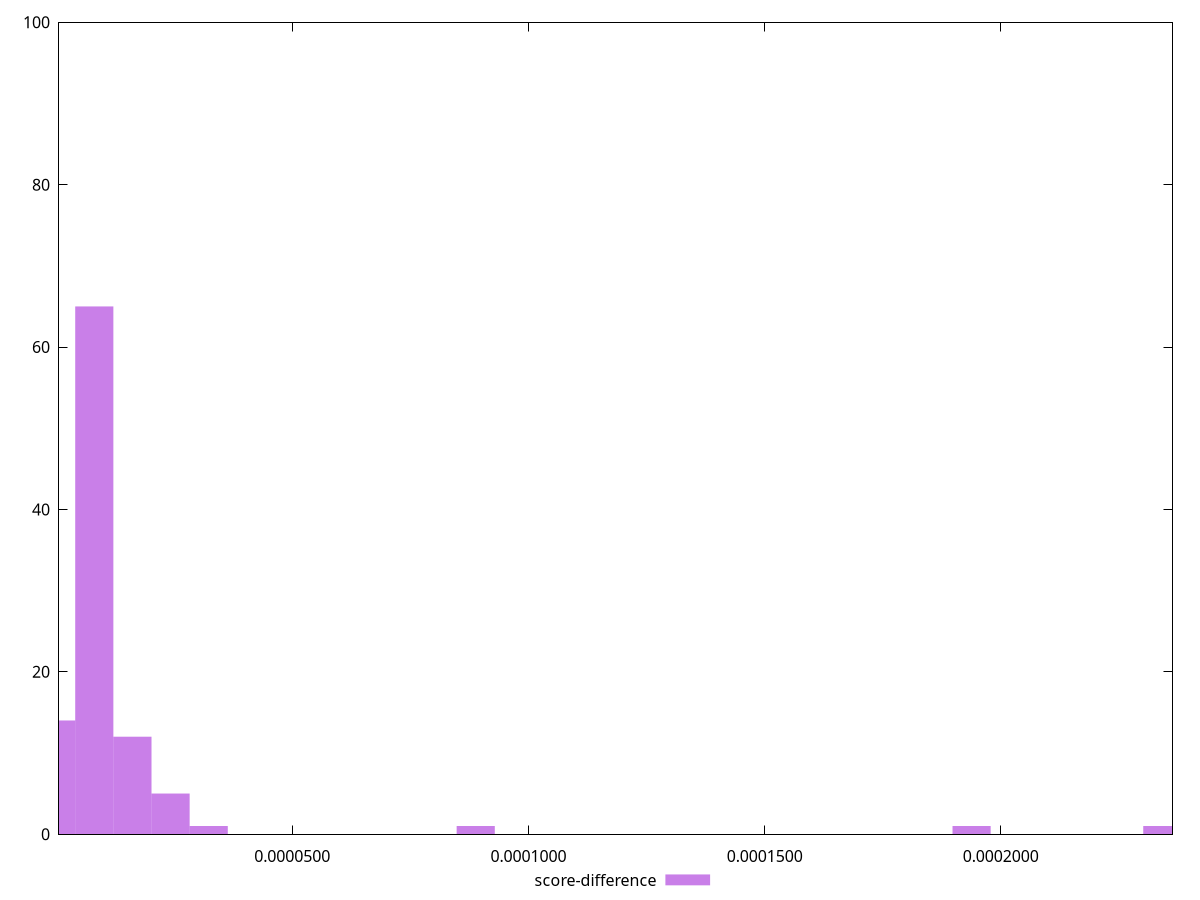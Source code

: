 reset

$scoreDifference <<EOF
0.000008075077137935411 65
0 14
0.000016150154275870822 12
0.000024225231413806235 5
0.00008882584851728952 1
0.00019380185131044988 1
0.00023417723700012693 1
0.000032300308551741644 1
EOF

set key outside below
set boxwidth 0.000008075077137935411
set xrange [6.050332956863969e-7:0.0002363329906927003]
set yrange [0:100]
set trange [0:100]
set style fill transparent solid 0.5 noborder
set terminal svg size 640, 490 enhanced background rgb 'white'
set output "report_00008_2021-01-22T20:58:29.167/max-potential-fid/samples/pages+cached+noexternal+nofonts+nosvg+noimg/score-difference/histogram.svg"

plot $scoreDifference title "score-difference" with boxes

reset
